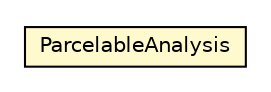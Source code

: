 #!/usr/local/bin/dot
#
# Class diagram 
# Generated by UMLGraph version 5.1 (http://www.umlgraph.org/)
#

digraph G {
	edge [fontname="Helvetica",fontsize=10,labelfontname="Helvetica",labelfontsize=10];
	node [fontname="Helvetica",fontsize=10,shape=plaintext];
	nodesep=0.25;
	ranksep=0.5;
	// org.androidtransfuse.analysis.ParcelableAnalysis
	c22796 [label=<<table title="org.androidtransfuse.analysis.ParcelableAnalysis" border="0" cellborder="1" cellspacing="0" cellpadding="2" port="p" bgcolor="lemonChiffon" href="./ParcelableAnalysis.html">
		<tr><td><table border="0" cellspacing="0" cellpadding="1">
<tr><td align="center" balign="center"> ParcelableAnalysis </td></tr>
		</table></td></tr>
		</table>>, fontname="Helvetica", fontcolor="black", fontsize=10.0];
}

